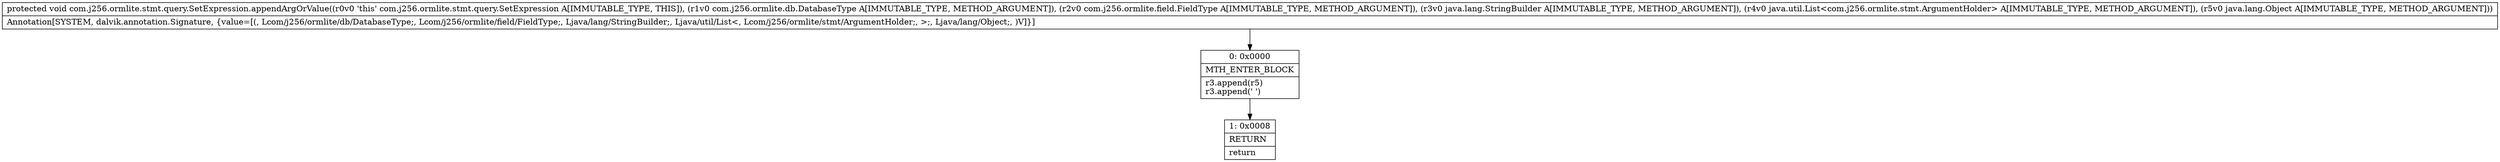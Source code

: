digraph "CFG forcom.j256.ormlite.stmt.query.SetExpression.appendArgOrValue(Lcom\/j256\/ormlite\/db\/DatabaseType;Lcom\/j256\/ormlite\/field\/FieldType;Ljava\/lang\/StringBuilder;Ljava\/util\/List;Ljava\/lang\/Object;)V" {
Node_0 [shape=record,label="{0\:\ 0x0000|MTH_ENTER_BLOCK\l|r3.append(r5)\lr3.append(' ')\l}"];
Node_1 [shape=record,label="{1\:\ 0x0008|RETURN\l|return\l}"];
MethodNode[shape=record,label="{protected void com.j256.ormlite.stmt.query.SetExpression.appendArgOrValue((r0v0 'this' com.j256.ormlite.stmt.query.SetExpression A[IMMUTABLE_TYPE, THIS]), (r1v0 com.j256.ormlite.db.DatabaseType A[IMMUTABLE_TYPE, METHOD_ARGUMENT]), (r2v0 com.j256.ormlite.field.FieldType A[IMMUTABLE_TYPE, METHOD_ARGUMENT]), (r3v0 java.lang.StringBuilder A[IMMUTABLE_TYPE, METHOD_ARGUMENT]), (r4v0 java.util.List\<com.j256.ormlite.stmt.ArgumentHolder\> A[IMMUTABLE_TYPE, METHOD_ARGUMENT]), (r5v0 java.lang.Object A[IMMUTABLE_TYPE, METHOD_ARGUMENT]))  | Annotation[SYSTEM, dalvik.annotation.Signature, \{value=[(, Lcom\/j256\/ormlite\/db\/DatabaseType;, Lcom\/j256\/ormlite\/field\/FieldType;, Ljava\/lang\/StringBuilder;, Ljava\/util\/List\<, Lcom\/j256\/ormlite\/stmt\/ArgumentHolder;, \>;, Ljava\/lang\/Object;, )V]\}]\l}"];
MethodNode -> Node_0;
Node_0 -> Node_1;
}

